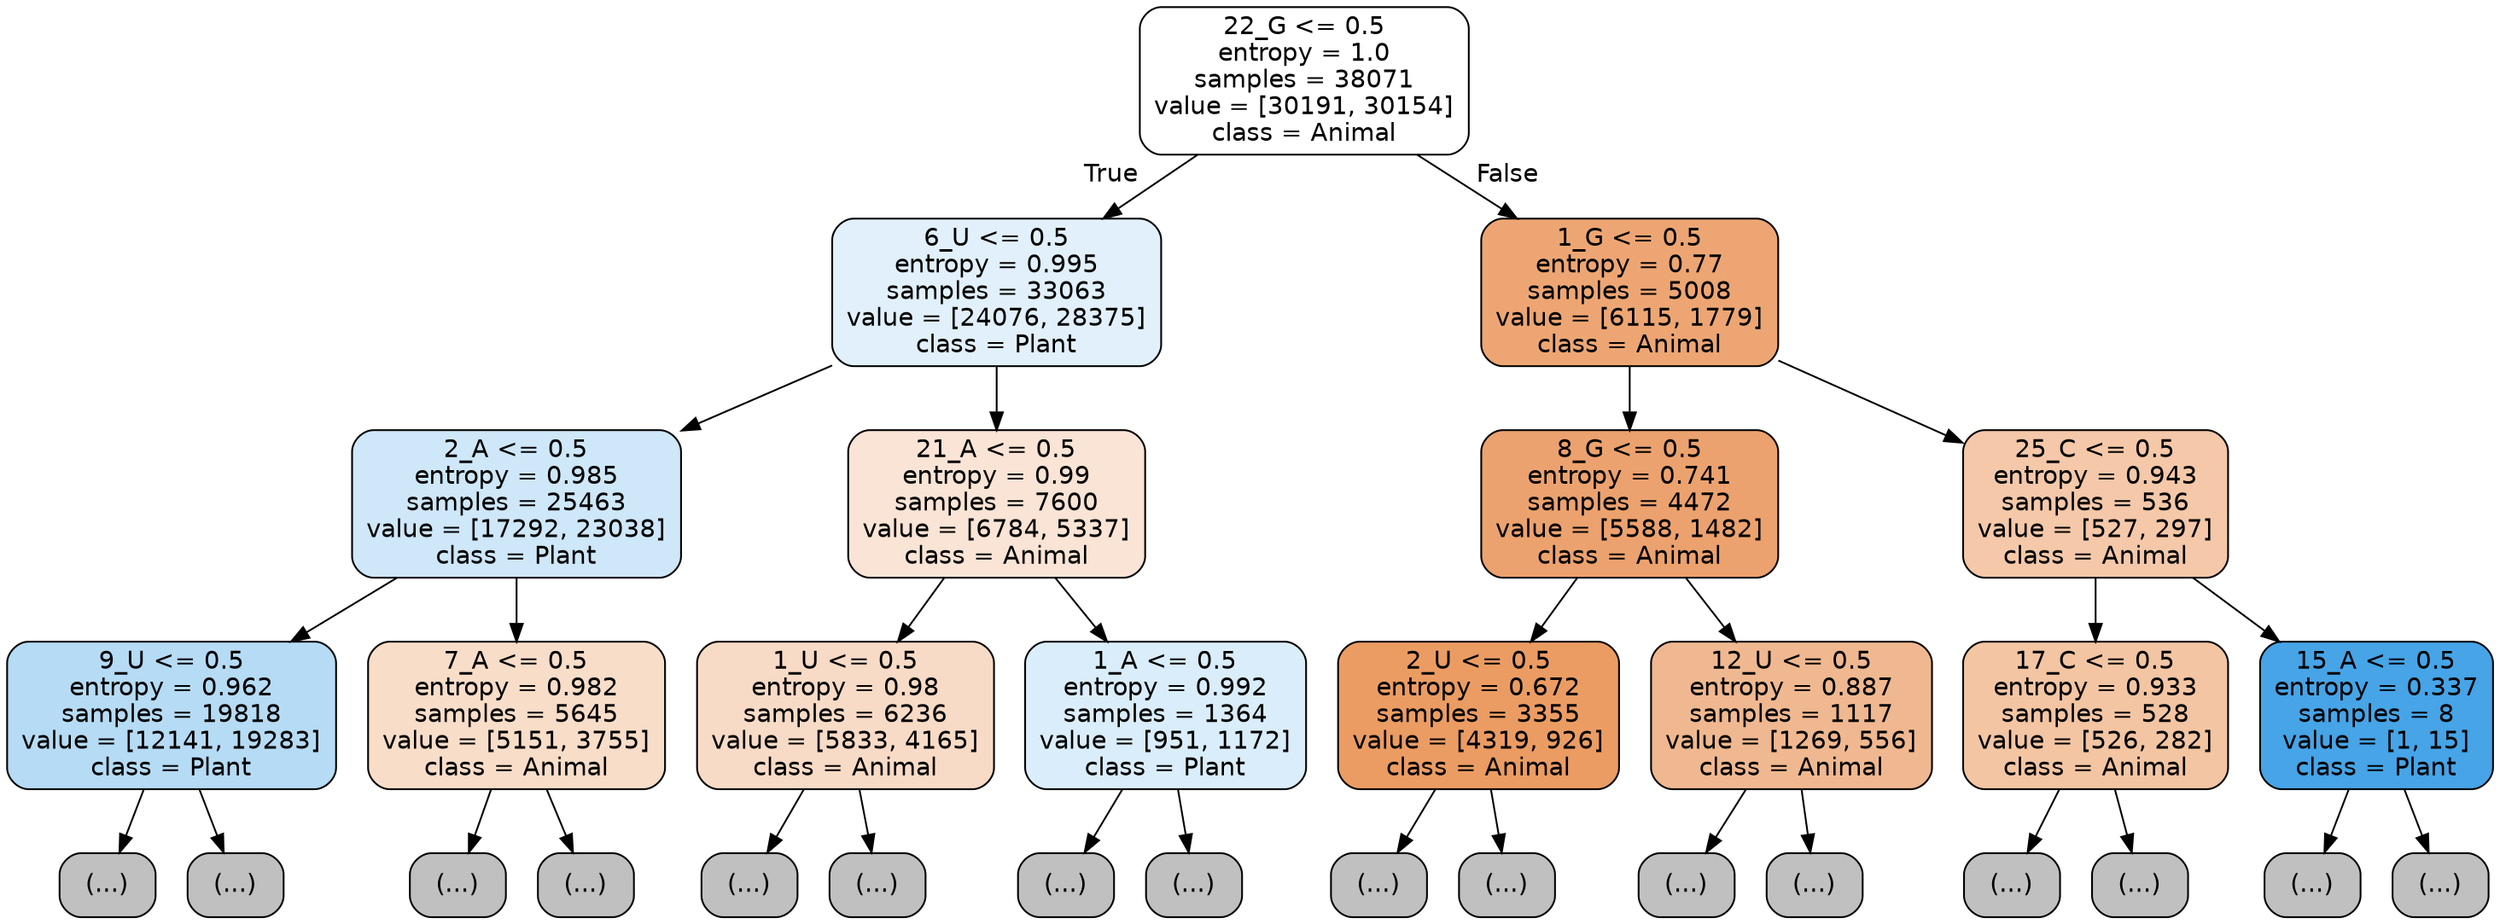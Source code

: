 digraph Tree {
node [shape=box, style="filled, rounded", color="black", fontname="helvetica"] ;
edge [fontname="helvetica"] ;
0 [label="22_G <= 0.5\nentropy = 1.0\nsamples = 38071\nvalue = [30191, 30154]\nclass = Animal", fillcolor="#ffffff"] ;
1 [label="6_U <= 0.5\nentropy = 0.995\nsamples = 33063\nvalue = [24076, 28375]\nclass = Plant", fillcolor="#e1f0fb"] ;
0 -> 1 [labeldistance=2.5, labelangle=45, headlabel="True"] ;
2 [label="2_A <= 0.5\nentropy = 0.985\nsamples = 25463\nvalue = [17292, 23038]\nclass = Plant", fillcolor="#cee7f9"] ;
1 -> 2 ;
3 [label="9_U <= 0.5\nentropy = 0.962\nsamples = 19818\nvalue = [12141, 19283]\nclass = Plant", fillcolor="#b6dbf5"] ;
2 -> 3 ;
4 [label="(...)", fillcolor="#C0C0C0"] ;
3 -> 4 ;
6009 [label="(...)", fillcolor="#C0C0C0"] ;
3 -> 6009 ;
8304 [label="7_A <= 0.5\nentropy = 0.982\nsamples = 5645\nvalue = [5151, 3755]\nclass = Animal", fillcolor="#f8ddc9"] ;
2 -> 8304 ;
8305 [label="(...)", fillcolor="#C0C0C0"] ;
8304 -> 8305 ;
10048 [label="(...)", fillcolor="#C0C0C0"] ;
8304 -> 10048 ;
10789 [label="21_A <= 0.5\nentropy = 0.99\nsamples = 7600\nvalue = [6784, 5337]\nclass = Animal", fillcolor="#f9e4d5"] ;
1 -> 10789 ;
10790 [label="1_U <= 0.5\nentropy = 0.98\nsamples = 6236\nvalue = [5833, 4165]\nclass = Animal", fillcolor="#f8dbc6"] ;
10789 -> 10790 ;
10791 [label="(...)", fillcolor="#C0C0C0"] ;
10790 -> 10791 ;
12654 [label="(...)", fillcolor="#C0C0C0"] ;
10790 -> 12654 ;
13933 [label="1_A <= 0.5\nentropy = 0.992\nsamples = 1364\nvalue = [951, 1172]\nclass = Plant", fillcolor="#daedfa"] ;
10789 -> 13933 ;
13934 [label="(...)", fillcolor="#C0C0C0"] ;
13933 -> 13934 ;
14503 [label="(...)", fillcolor="#C0C0C0"] ;
13933 -> 14503 ;
14684 [label="1_G <= 0.5\nentropy = 0.77\nsamples = 5008\nvalue = [6115, 1779]\nclass = Animal", fillcolor="#eda673"] ;
0 -> 14684 [labeldistance=2.5, labelangle=-45, headlabel="False"] ;
14685 [label="8_G <= 0.5\nentropy = 0.741\nsamples = 4472\nvalue = [5588, 1482]\nclass = Animal", fillcolor="#eca26e"] ;
14684 -> 14685 ;
14686 [label="2_U <= 0.5\nentropy = 0.672\nsamples = 3355\nvalue = [4319, 926]\nclass = Animal", fillcolor="#eb9c63"] ;
14685 -> 14686 ;
14687 [label="(...)", fillcolor="#C0C0C0"] ;
14686 -> 14687 ;
15550 [label="(...)", fillcolor="#C0C0C0"] ;
14686 -> 15550 ;
15819 [label="12_U <= 0.5\nentropy = 0.887\nsamples = 1117\nvalue = [1269, 556]\nclass = Animal", fillcolor="#f0b890"] ;
14685 -> 15819 ;
15820 [label="(...)", fillcolor="#C0C0C0"] ;
15819 -> 15820 ;
16147 [label="(...)", fillcolor="#C0C0C0"] ;
15819 -> 16147 ;
16316 [label="25_C <= 0.5\nentropy = 0.943\nsamples = 536\nvalue = [527, 297]\nclass = Animal", fillcolor="#f4c8a9"] ;
14684 -> 16316 ;
16317 [label="17_C <= 0.5\nentropy = 0.933\nsamples = 528\nvalue = [526, 282]\nclass = Animal", fillcolor="#f3c5a3"] ;
16316 -> 16317 ;
16318 [label="(...)", fillcolor="#C0C0C0"] ;
16317 -> 16318 ;
16535 [label="(...)", fillcolor="#C0C0C0"] ;
16317 -> 16535 ;
16610 [label="15_A <= 0.5\nentropy = 0.337\nsamples = 8\nvalue = [1, 15]\nclass = Plant", fillcolor="#46a4e7"] ;
16316 -> 16610 ;
16611 [label="(...)", fillcolor="#C0C0C0"] ;
16610 -> 16611 ;
16612 [label="(...)", fillcolor="#C0C0C0"] ;
16610 -> 16612 ;
}